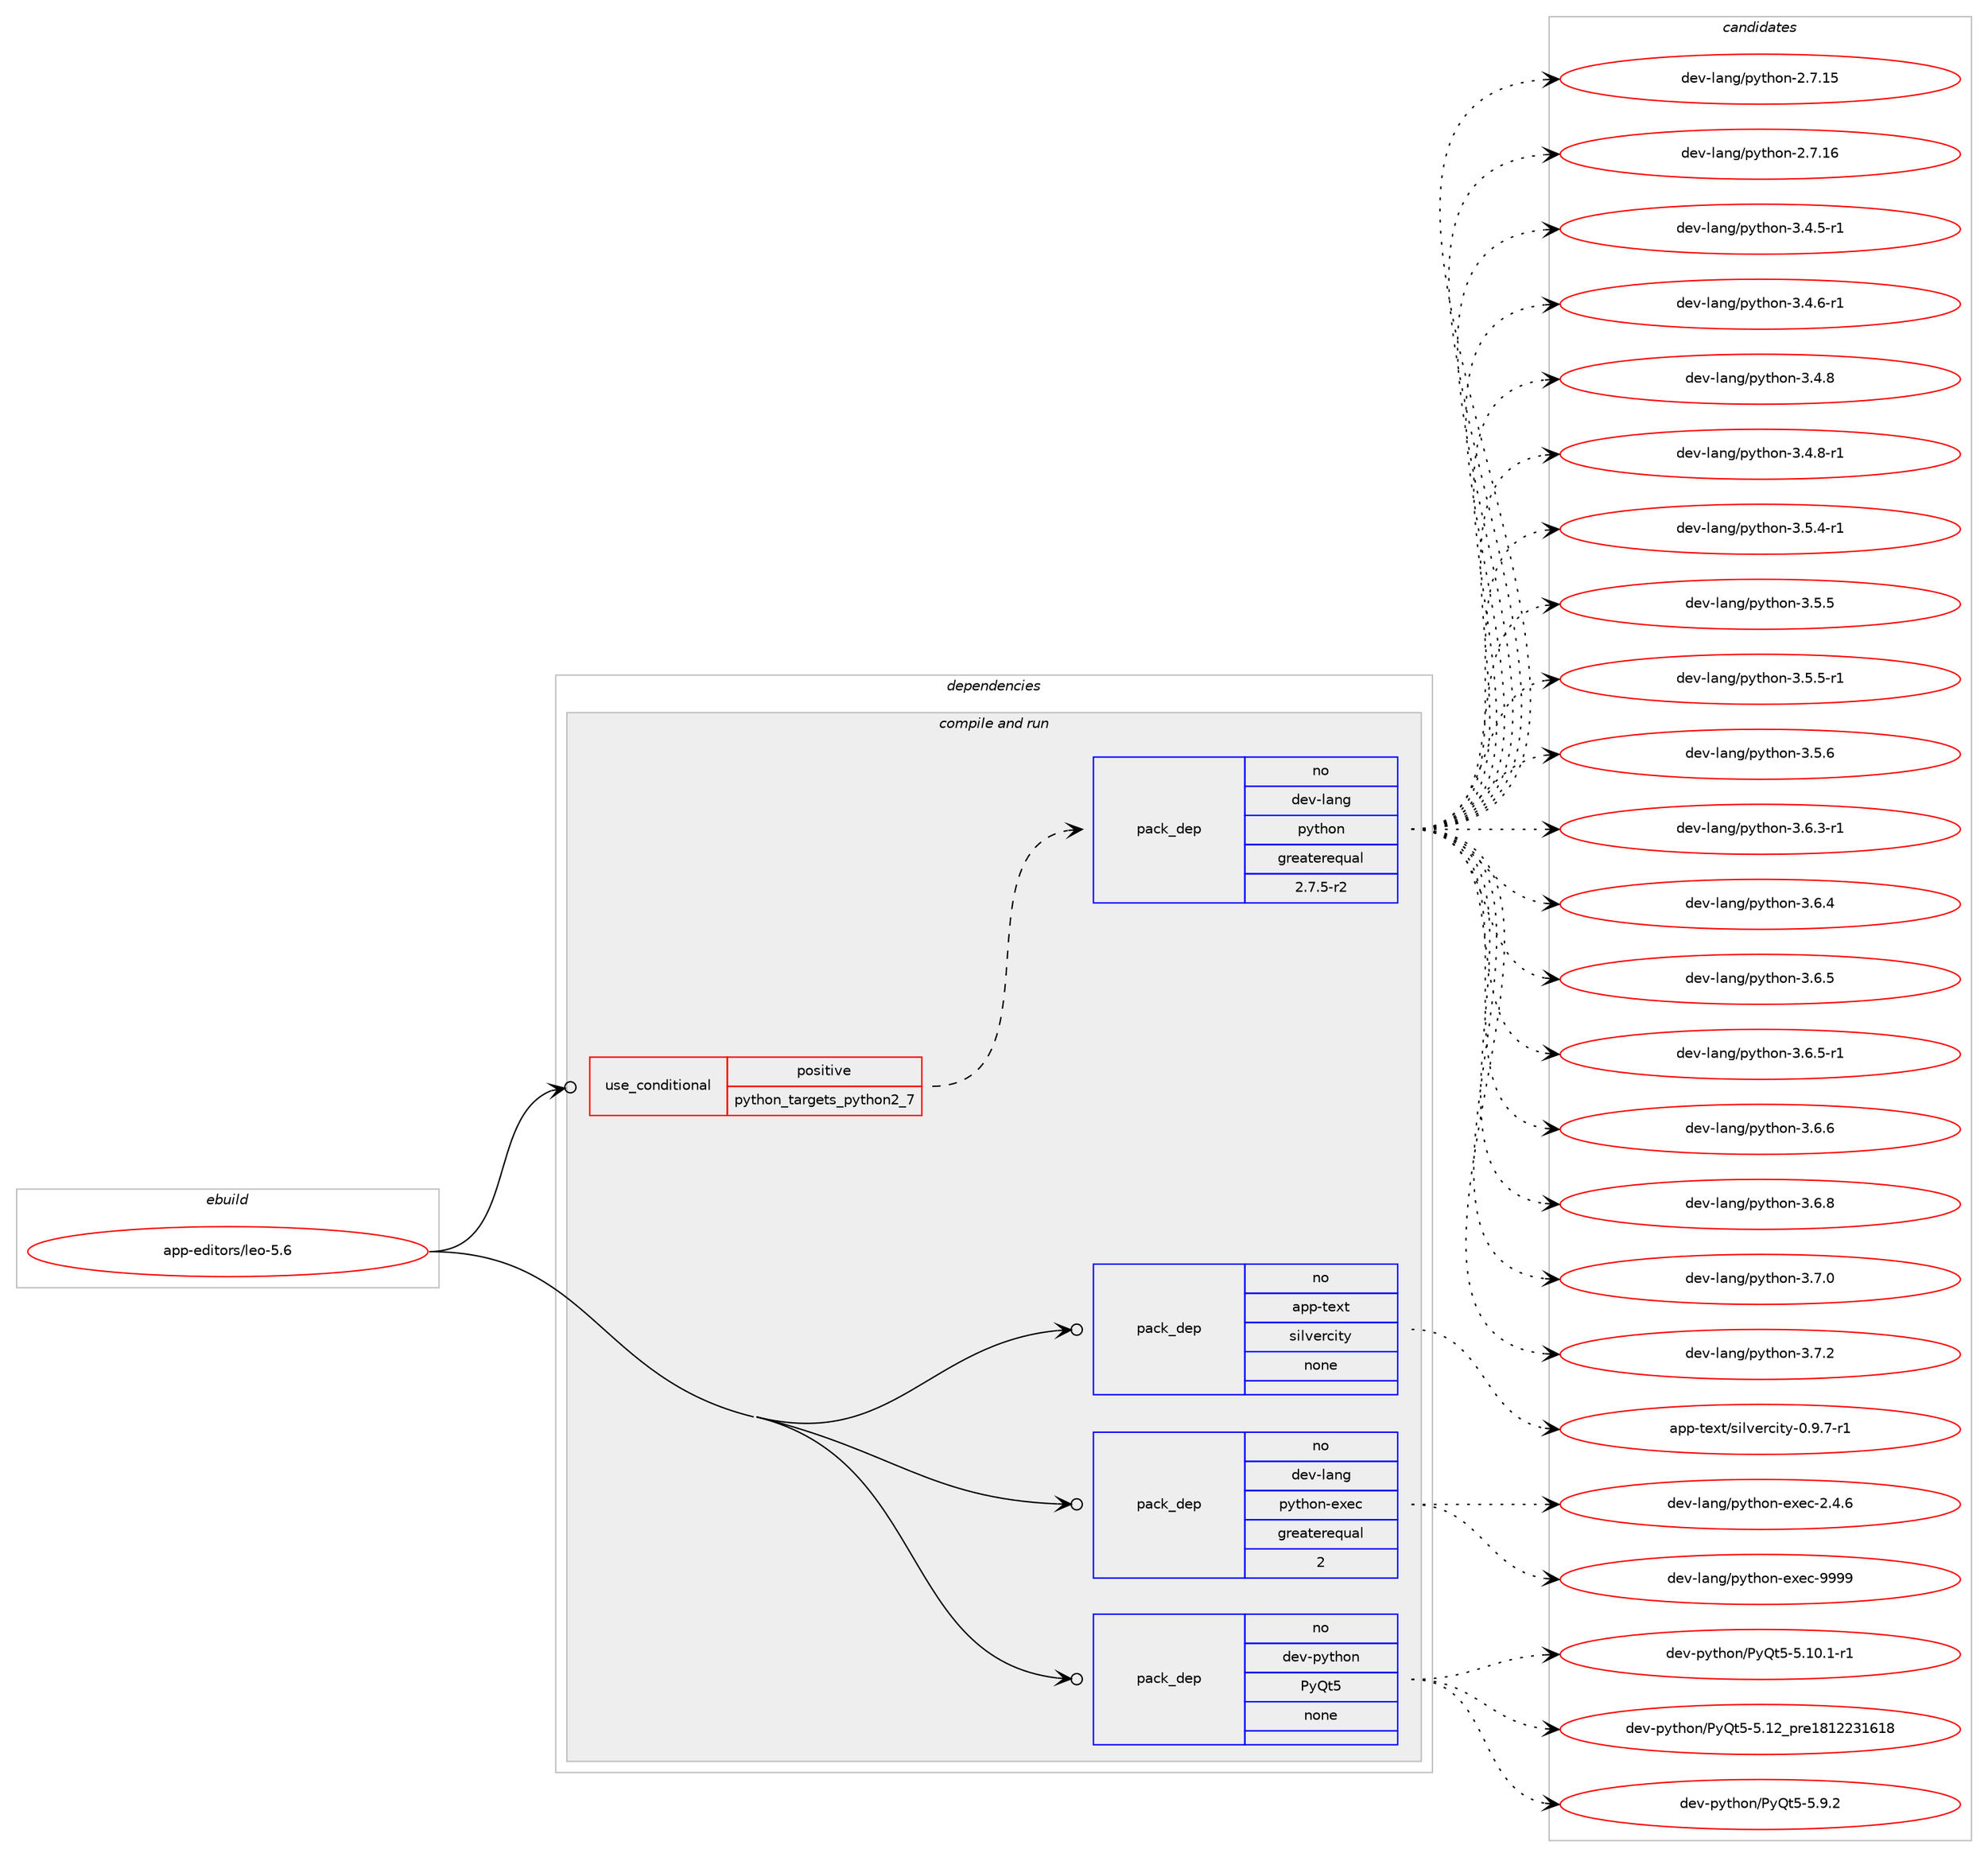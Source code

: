 digraph prolog {

# *************
# Graph options
# *************

newrank=true;
concentrate=true;
compound=true;
graph [rankdir=LR,fontname=Helvetica,fontsize=10,ranksep=1.5];#, ranksep=2.5, nodesep=0.2];
edge  [arrowhead=vee];
node  [fontname=Helvetica,fontsize=10];

# **********
# The ebuild
# **********

subgraph cluster_leftcol {
color=gray;
rank=same;
label=<<i>ebuild</i>>;
id [label="app-editors/leo-5.6", color=red, width=4, href="../app-editors/leo-5.6.svg"];
}

# ****************
# The dependencies
# ****************

subgraph cluster_midcol {
color=gray;
label=<<i>dependencies</i>>;
subgraph cluster_compile {
fillcolor="#eeeeee";
style=filled;
label=<<i>compile</i>>;
}
subgraph cluster_compileandrun {
fillcolor="#eeeeee";
style=filled;
label=<<i>compile and run</i>>;
subgraph cond348896 {
dependency1280766 [label=<<TABLE BORDER="0" CELLBORDER="1" CELLSPACING="0" CELLPADDING="4"><TR><TD ROWSPAN="3" CELLPADDING="10">use_conditional</TD></TR><TR><TD>positive</TD></TR><TR><TD>python_targets_python2_7</TD></TR></TABLE>>, shape=none, color=red];
subgraph pack911947 {
dependency1280767 [label=<<TABLE BORDER="0" CELLBORDER="1" CELLSPACING="0" CELLPADDING="4" WIDTH="220"><TR><TD ROWSPAN="6" CELLPADDING="30">pack_dep</TD></TR><TR><TD WIDTH="110">no</TD></TR><TR><TD>dev-lang</TD></TR><TR><TD>python</TD></TR><TR><TD>greaterequal</TD></TR><TR><TD>2.7.5-r2</TD></TR></TABLE>>, shape=none, color=blue];
}
dependency1280766:e -> dependency1280767:w [weight=20,style="dashed",arrowhead="vee"];
}
id:e -> dependency1280766:w [weight=20,style="solid",arrowhead="odotvee"];
subgraph pack911948 {
dependency1280768 [label=<<TABLE BORDER="0" CELLBORDER="1" CELLSPACING="0" CELLPADDING="4" WIDTH="220"><TR><TD ROWSPAN="6" CELLPADDING="30">pack_dep</TD></TR><TR><TD WIDTH="110">no</TD></TR><TR><TD>app-text</TD></TR><TR><TD>silvercity</TD></TR><TR><TD>none</TD></TR><TR><TD></TD></TR></TABLE>>, shape=none, color=blue];
}
id:e -> dependency1280768:w [weight=20,style="solid",arrowhead="odotvee"];
subgraph pack911949 {
dependency1280769 [label=<<TABLE BORDER="0" CELLBORDER="1" CELLSPACING="0" CELLPADDING="4" WIDTH="220"><TR><TD ROWSPAN="6" CELLPADDING="30">pack_dep</TD></TR><TR><TD WIDTH="110">no</TD></TR><TR><TD>dev-lang</TD></TR><TR><TD>python-exec</TD></TR><TR><TD>greaterequal</TD></TR><TR><TD>2</TD></TR></TABLE>>, shape=none, color=blue];
}
id:e -> dependency1280769:w [weight=20,style="solid",arrowhead="odotvee"];
subgraph pack911950 {
dependency1280770 [label=<<TABLE BORDER="0" CELLBORDER="1" CELLSPACING="0" CELLPADDING="4" WIDTH="220"><TR><TD ROWSPAN="6" CELLPADDING="30">pack_dep</TD></TR><TR><TD WIDTH="110">no</TD></TR><TR><TD>dev-python</TD></TR><TR><TD>PyQt5</TD></TR><TR><TD>none</TD></TR><TR><TD></TD></TR></TABLE>>, shape=none, color=blue];
}
id:e -> dependency1280770:w [weight=20,style="solid",arrowhead="odotvee"];
}
subgraph cluster_run {
fillcolor="#eeeeee";
style=filled;
label=<<i>run</i>>;
}
}

# **************
# The candidates
# **************

subgraph cluster_choices {
rank=same;
color=gray;
label=<<i>candidates</i>>;

subgraph choice911947 {
color=black;
nodesep=1;
choice10010111845108971101034711212111610411111045504655464953 [label="dev-lang/python-2.7.15", color=red, width=4,href="../dev-lang/python-2.7.15.svg"];
choice10010111845108971101034711212111610411111045504655464954 [label="dev-lang/python-2.7.16", color=red, width=4,href="../dev-lang/python-2.7.16.svg"];
choice1001011184510897110103471121211161041111104551465246534511449 [label="dev-lang/python-3.4.5-r1", color=red, width=4,href="../dev-lang/python-3.4.5-r1.svg"];
choice1001011184510897110103471121211161041111104551465246544511449 [label="dev-lang/python-3.4.6-r1", color=red, width=4,href="../dev-lang/python-3.4.6-r1.svg"];
choice100101118451089711010347112121116104111110455146524656 [label="dev-lang/python-3.4.8", color=red, width=4,href="../dev-lang/python-3.4.8.svg"];
choice1001011184510897110103471121211161041111104551465246564511449 [label="dev-lang/python-3.4.8-r1", color=red, width=4,href="../dev-lang/python-3.4.8-r1.svg"];
choice1001011184510897110103471121211161041111104551465346524511449 [label="dev-lang/python-3.5.4-r1", color=red, width=4,href="../dev-lang/python-3.5.4-r1.svg"];
choice100101118451089711010347112121116104111110455146534653 [label="dev-lang/python-3.5.5", color=red, width=4,href="../dev-lang/python-3.5.5.svg"];
choice1001011184510897110103471121211161041111104551465346534511449 [label="dev-lang/python-3.5.5-r1", color=red, width=4,href="../dev-lang/python-3.5.5-r1.svg"];
choice100101118451089711010347112121116104111110455146534654 [label="dev-lang/python-3.5.6", color=red, width=4,href="../dev-lang/python-3.5.6.svg"];
choice1001011184510897110103471121211161041111104551465446514511449 [label="dev-lang/python-3.6.3-r1", color=red, width=4,href="../dev-lang/python-3.6.3-r1.svg"];
choice100101118451089711010347112121116104111110455146544652 [label="dev-lang/python-3.6.4", color=red, width=4,href="../dev-lang/python-3.6.4.svg"];
choice100101118451089711010347112121116104111110455146544653 [label="dev-lang/python-3.6.5", color=red, width=4,href="../dev-lang/python-3.6.5.svg"];
choice1001011184510897110103471121211161041111104551465446534511449 [label="dev-lang/python-3.6.5-r1", color=red, width=4,href="../dev-lang/python-3.6.5-r1.svg"];
choice100101118451089711010347112121116104111110455146544654 [label="dev-lang/python-3.6.6", color=red, width=4,href="../dev-lang/python-3.6.6.svg"];
choice100101118451089711010347112121116104111110455146544656 [label="dev-lang/python-3.6.8", color=red, width=4,href="../dev-lang/python-3.6.8.svg"];
choice100101118451089711010347112121116104111110455146554648 [label="dev-lang/python-3.7.0", color=red, width=4,href="../dev-lang/python-3.7.0.svg"];
choice100101118451089711010347112121116104111110455146554650 [label="dev-lang/python-3.7.2", color=red, width=4,href="../dev-lang/python-3.7.2.svg"];
dependency1280767:e -> choice10010111845108971101034711212111610411111045504655464953:w [style=dotted,weight="100"];
dependency1280767:e -> choice10010111845108971101034711212111610411111045504655464954:w [style=dotted,weight="100"];
dependency1280767:e -> choice1001011184510897110103471121211161041111104551465246534511449:w [style=dotted,weight="100"];
dependency1280767:e -> choice1001011184510897110103471121211161041111104551465246544511449:w [style=dotted,weight="100"];
dependency1280767:e -> choice100101118451089711010347112121116104111110455146524656:w [style=dotted,weight="100"];
dependency1280767:e -> choice1001011184510897110103471121211161041111104551465246564511449:w [style=dotted,weight="100"];
dependency1280767:e -> choice1001011184510897110103471121211161041111104551465346524511449:w [style=dotted,weight="100"];
dependency1280767:e -> choice100101118451089711010347112121116104111110455146534653:w [style=dotted,weight="100"];
dependency1280767:e -> choice1001011184510897110103471121211161041111104551465346534511449:w [style=dotted,weight="100"];
dependency1280767:e -> choice100101118451089711010347112121116104111110455146534654:w [style=dotted,weight="100"];
dependency1280767:e -> choice1001011184510897110103471121211161041111104551465446514511449:w [style=dotted,weight="100"];
dependency1280767:e -> choice100101118451089711010347112121116104111110455146544652:w [style=dotted,weight="100"];
dependency1280767:e -> choice100101118451089711010347112121116104111110455146544653:w [style=dotted,weight="100"];
dependency1280767:e -> choice1001011184510897110103471121211161041111104551465446534511449:w [style=dotted,weight="100"];
dependency1280767:e -> choice100101118451089711010347112121116104111110455146544654:w [style=dotted,weight="100"];
dependency1280767:e -> choice100101118451089711010347112121116104111110455146544656:w [style=dotted,weight="100"];
dependency1280767:e -> choice100101118451089711010347112121116104111110455146554648:w [style=dotted,weight="100"];
dependency1280767:e -> choice100101118451089711010347112121116104111110455146554650:w [style=dotted,weight="100"];
}
subgraph choice911948 {
color=black;
nodesep=1;
choice971121124511610112011647115105108118101114991051161214548465746554511449 [label="app-text/silvercity-0.9.7-r1", color=red, width=4,href="../app-text/silvercity-0.9.7-r1.svg"];
dependency1280768:e -> choice971121124511610112011647115105108118101114991051161214548465746554511449:w [style=dotted,weight="100"];
}
subgraph choice911949 {
color=black;
nodesep=1;
choice1001011184510897110103471121211161041111104510112010199455046524654 [label="dev-lang/python-exec-2.4.6", color=red, width=4,href="../dev-lang/python-exec-2.4.6.svg"];
choice10010111845108971101034711212111610411111045101120101994557575757 [label="dev-lang/python-exec-9999", color=red, width=4,href="../dev-lang/python-exec-9999.svg"];
dependency1280769:e -> choice1001011184510897110103471121211161041111104510112010199455046524654:w [style=dotted,weight="100"];
dependency1280769:e -> choice10010111845108971101034711212111610411111045101120101994557575757:w [style=dotted,weight="100"];
}
subgraph choice911950 {
color=black;
nodesep=1;
choice1001011184511212111610411111047801218111653455346494846494511449 [label="dev-python/PyQt5-5.10.1-r1", color=red, width=4,href="../dev-python/PyQt5-5.10.1-r1.svg"];
choice100101118451121211161041111104780121811165345534649509511211410149564950505149544956 [label="dev-python/PyQt5-5.12_pre1812231618", color=red, width=4,href="../dev-python/PyQt5-5.12_pre1812231618.svg"];
choice1001011184511212111610411111047801218111653455346574650 [label="dev-python/PyQt5-5.9.2", color=red, width=4,href="../dev-python/PyQt5-5.9.2.svg"];
dependency1280770:e -> choice1001011184511212111610411111047801218111653455346494846494511449:w [style=dotted,weight="100"];
dependency1280770:e -> choice100101118451121211161041111104780121811165345534649509511211410149564950505149544956:w [style=dotted,weight="100"];
dependency1280770:e -> choice1001011184511212111610411111047801218111653455346574650:w [style=dotted,weight="100"];
}
}

}
